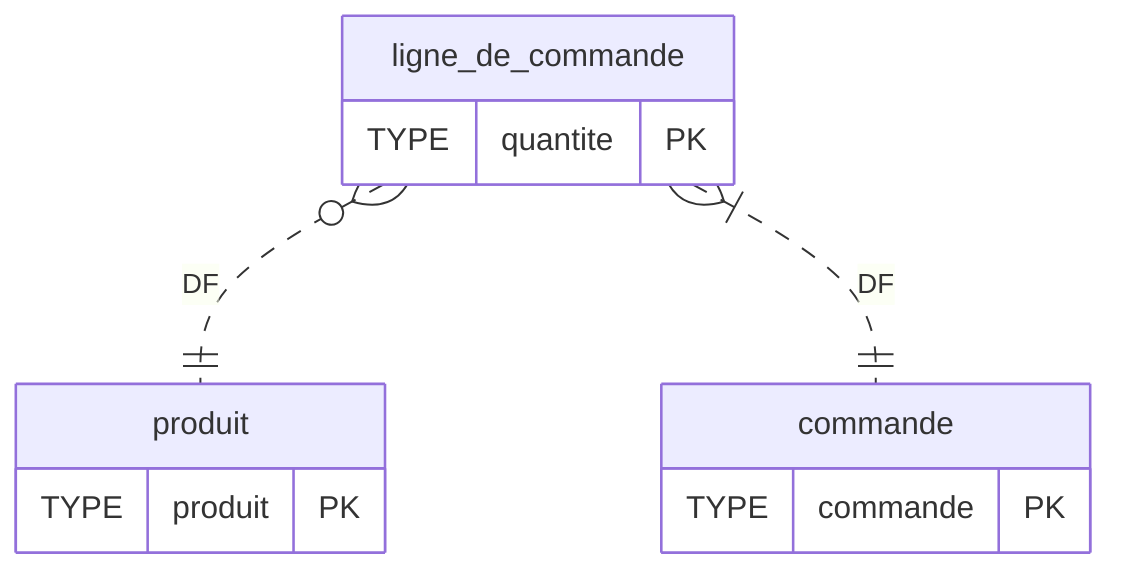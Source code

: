 erDiagram
  %% Generated by Mocodo 4.0.0
  produit {
    TYPE produit PK
  }
  ligne_de_commande {
    TYPE quantite PK
  }
  commande {
    TYPE commande PK
  }
  ligne_de_commande }o..|| produit: DF
  ligne_de_commande }|..|| commande: DF